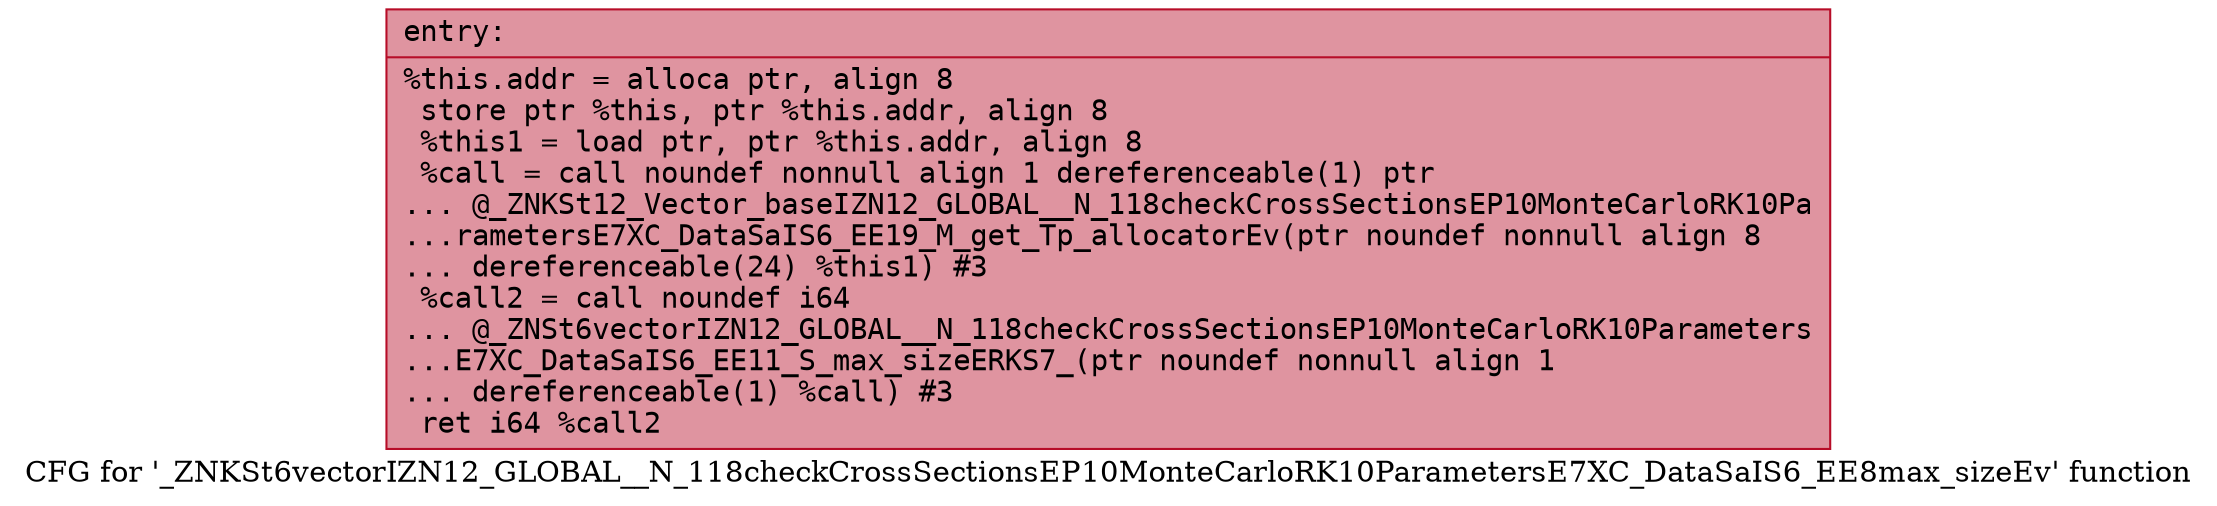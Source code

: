 digraph "CFG for '_ZNKSt6vectorIZN12_GLOBAL__N_118checkCrossSectionsEP10MonteCarloRK10ParametersE7XC_DataSaIS6_EE8max_sizeEv' function" {
	label="CFG for '_ZNKSt6vectorIZN12_GLOBAL__N_118checkCrossSectionsEP10MonteCarloRK10ParametersE7XC_DataSaIS6_EE8max_sizeEv' function";

	Node0x55dab496fd00 [shape=record,color="#b70d28ff", style=filled, fillcolor="#b70d2870" fontname="Courier",label="{entry:\l|  %this.addr = alloca ptr, align 8\l  store ptr %this, ptr %this.addr, align 8\l  %this1 = load ptr, ptr %this.addr, align 8\l  %call = call noundef nonnull align 1 dereferenceable(1) ptr\l... @_ZNKSt12_Vector_baseIZN12_GLOBAL__N_118checkCrossSectionsEP10MonteCarloRK10Pa\l...rametersE7XC_DataSaIS6_EE19_M_get_Tp_allocatorEv(ptr noundef nonnull align 8\l... dereferenceable(24) %this1) #3\l  %call2 = call noundef i64\l... @_ZNSt6vectorIZN12_GLOBAL__N_118checkCrossSectionsEP10MonteCarloRK10Parameters\l...E7XC_DataSaIS6_EE11_S_max_sizeERKS7_(ptr noundef nonnull align 1\l... dereferenceable(1) %call) #3\l  ret i64 %call2\l}"];
}
